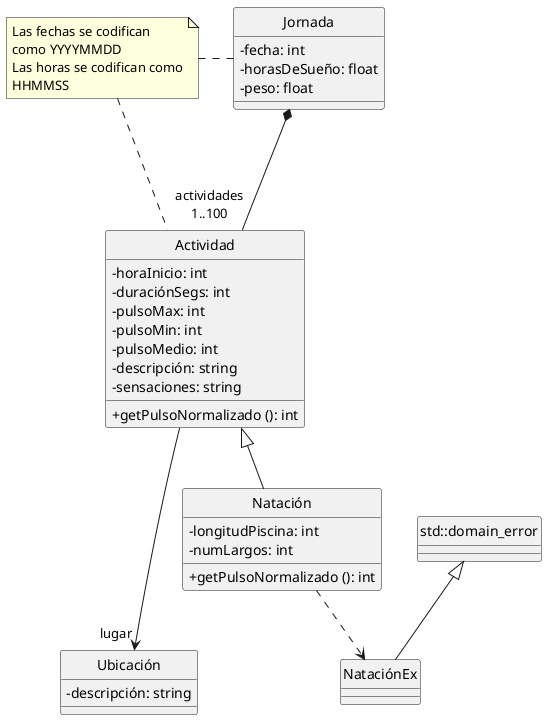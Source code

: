 @startuml
'https://plantuml.com/class-diagram

skinparam style strictuml
skinparam classAttributeIconSize 0

note "Las fechas se codifican\ncomo YYYYMMDD\nLas horas se codifican como\nHHMMSS" as N

class Jornada {
   - fecha: int
   - horasDeSueño: float
   - peso: float
}

class Actividad {
   - horaInicio: int
   - duraciónSegs: int
   - pulsoMax: int
   - pulsoMin: int
   - pulsoMedio: int
   - descripción: string
   - sensaciones: string
   + getPulsoNormalizado (): int
}

class Ubicación {
   - descripción: string
}

class Natación extends Actividad {
   - longitudPiscina: int
   - numLargos: int
   + getPulsoNormalizado (): int
}

class NataciónEx extends std::domain_error {
}

Actividad ---> "lugar" Ubicación
Jornada *--- "actividades\n1..100" Actividad
N . Jornada
N . Actividad
Natación ..> NataciónEx

@enduml